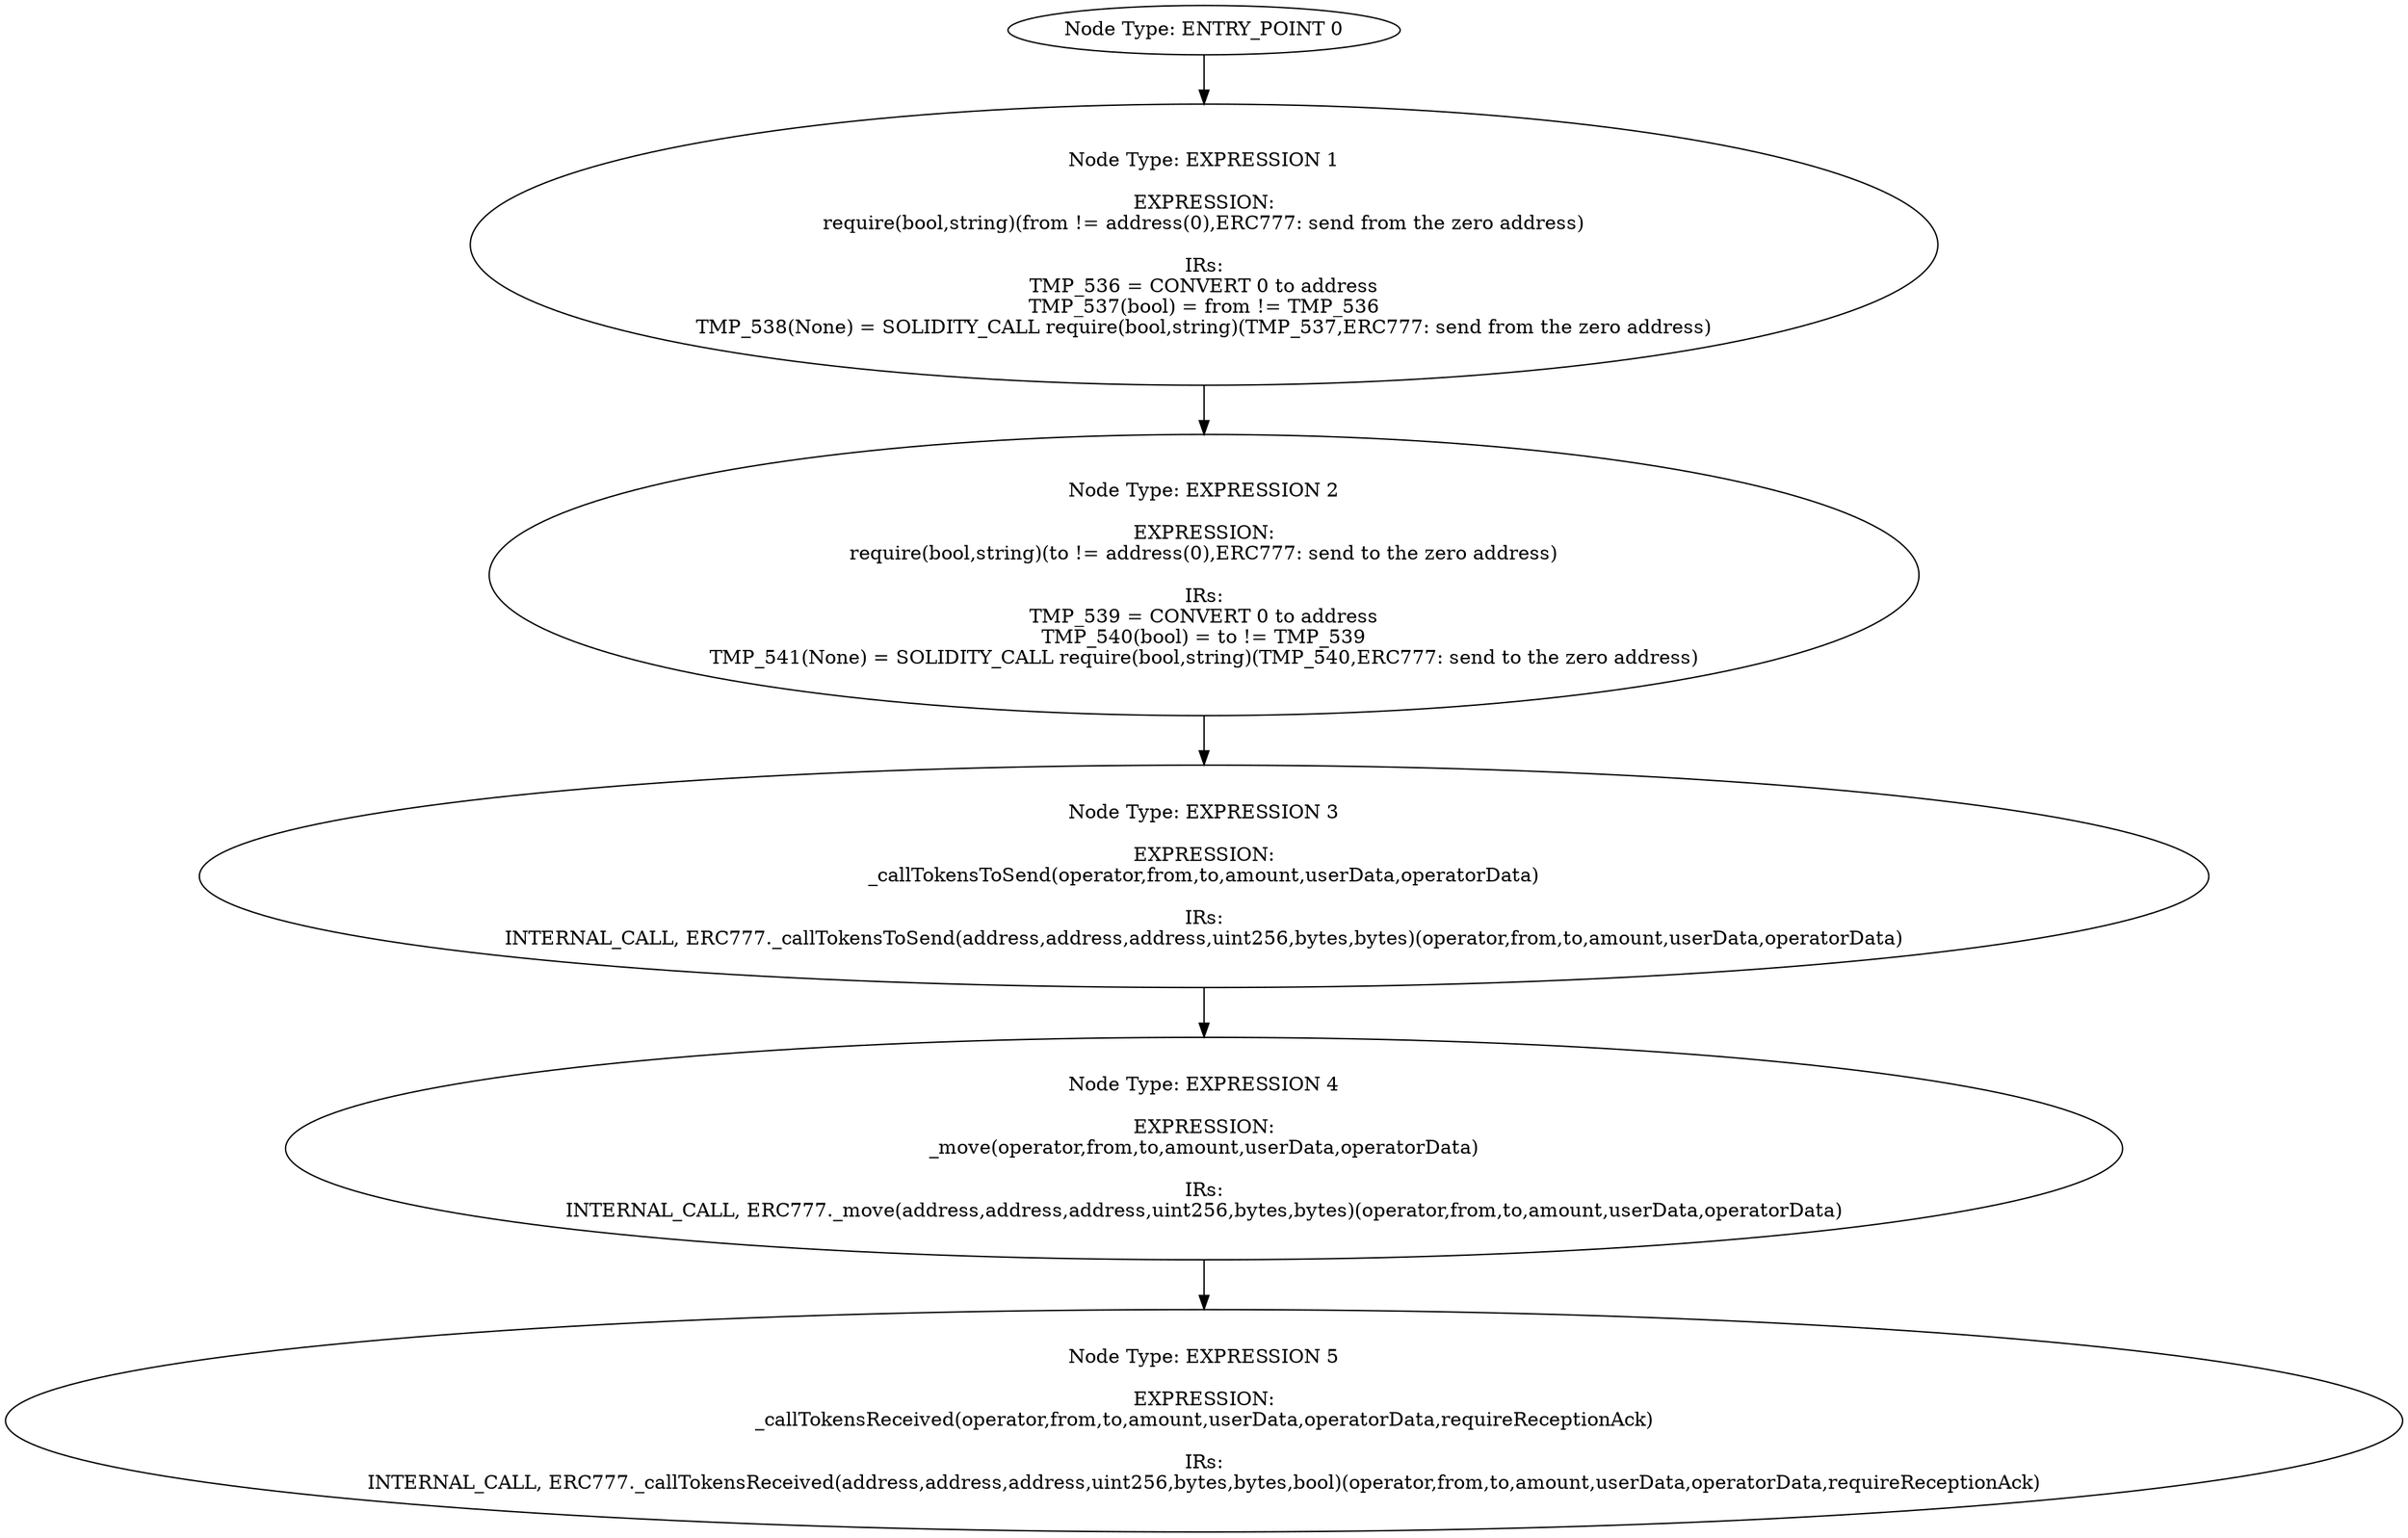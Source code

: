 digraph{
0[label="Node Type: ENTRY_POINT 0
"];
0->1;
1[label="Node Type: EXPRESSION 1

EXPRESSION:
require(bool,string)(from != address(0),ERC777: send from the zero address)

IRs:
TMP_536 = CONVERT 0 to address
TMP_537(bool) = from != TMP_536
TMP_538(None) = SOLIDITY_CALL require(bool,string)(TMP_537,ERC777: send from the zero address)"];
1->2;
2[label="Node Type: EXPRESSION 2

EXPRESSION:
require(bool,string)(to != address(0),ERC777: send to the zero address)

IRs:
TMP_539 = CONVERT 0 to address
TMP_540(bool) = to != TMP_539
TMP_541(None) = SOLIDITY_CALL require(bool,string)(TMP_540,ERC777: send to the zero address)"];
2->3;
3[label="Node Type: EXPRESSION 3

EXPRESSION:
_callTokensToSend(operator,from,to,amount,userData,operatorData)

IRs:
INTERNAL_CALL, ERC777._callTokensToSend(address,address,address,uint256,bytes,bytes)(operator,from,to,amount,userData,operatorData)"];
3->4;
4[label="Node Type: EXPRESSION 4

EXPRESSION:
_move(operator,from,to,amount,userData,operatorData)

IRs:
INTERNAL_CALL, ERC777._move(address,address,address,uint256,bytes,bytes)(operator,from,to,amount,userData,operatorData)"];
4->5;
5[label="Node Type: EXPRESSION 5

EXPRESSION:
_callTokensReceived(operator,from,to,amount,userData,operatorData,requireReceptionAck)

IRs:
INTERNAL_CALL, ERC777._callTokensReceived(address,address,address,uint256,bytes,bytes,bool)(operator,from,to,amount,userData,operatorData,requireReceptionAck)"];
}

